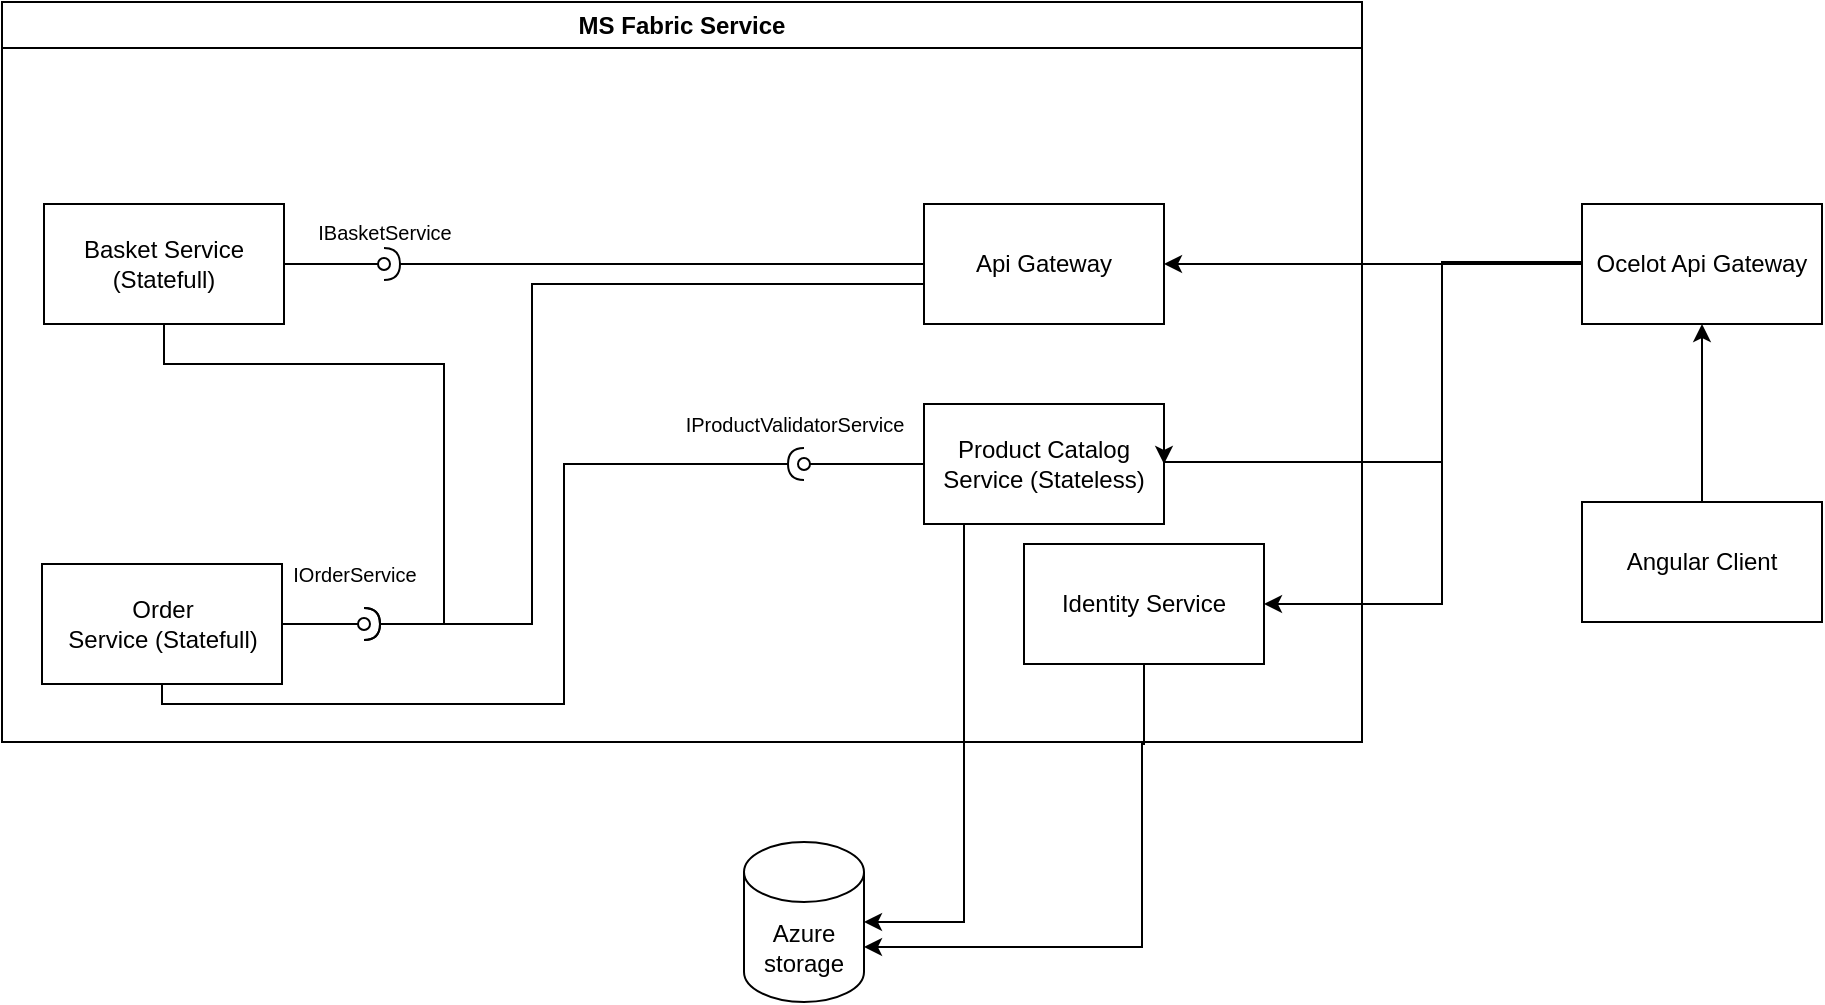 <mxfile version="21.8.2" type="github">
  <diagram name="Page-1" id="1y_2GpAju2dID3cllrDE">
    <mxGraphModel dx="1302" dy="682" grid="1" gridSize="10" guides="1" tooltips="1" connect="1" arrows="1" fold="1" page="1" pageScale="1" pageWidth="850" pageHeight="1100" math="0" shadow="0">
      <root>
        <mxCell id="0" />
        <mxCell id="1" parent="0" />
        <mxCell id="5AAgcWpdmJfIqrZNKJTV-2" value="MS Fabric Service" style="swimlane;whiteSpace=wrap;html=1;" vertex="1" parent="1">
          <mxGeometry x="30" y="160" width="680" height="370" as="geometry" />
        </mxCell>
        <mxCell id="5AAgcWpdmJfIqrZNKJTV-28" style="edgeStyle=orthogonalEdgeStyle;rounded=0;orthogonalLoop=1;jettySize=auto;html=1;endArrow=oval;endFill=0;" edge="1" parent="5AAgcWpdmJfIqrZNKJTV-2" source="5AAgcWpdmJfIqrZNKJTV-1">
          <mxGeometry relative="1" as="geometry">
            <mxPoint x="401" y="231" as="targetPoint" />
          </mxGeometry>
        </mxCell>
        <mxCell id="5AAgcWpdmJfIqrZNKJTV-1" value="Product Catalog&lt;br&gt;Service (Stateless)" style="rounded=0;whiteSpace=wrap;html=1;" vertex="1" parent="5AAgcWpdmJfIqrZNKJTV-2">
          <mxGeometry x="461" y="201" width="120" height="60" as="geometry" />
        </mxCell>
        <mxCell id="5AAgcWpdmJfIqrZNKJTV-4" value="Identity Service" style="rounded=0;whiteSpace=wrap;html=1;" vertex="1" parent="5AAgcWpdmJfIqrZNKJTV-2">
          <mxGeometry x="511" y="271" width="120" height="60" as="geometry" />
        </mxCell>
        <mxCell id="5AAgcWpdmJfIqrZNKJTV-22" style="edgeStyle=orthogonalEdgeStyle;rounded=0;orthogonalLoop=1;jettySize=auto;html=1;endArrow=oval;endFill=0;" edge="1" parent="5AAgcWpdmJfIqrZNKJTV-2" source="5AAgcWpdmJfIqrZNKJTV-5">
          <mxGeometry relative="1" as="geometry">
            <mxPoint x="191" y="131" as="targetPoint" />
          </mxGeometry>
        </mxCell>
        <mxCell id="5AAgcWpdmJfIqrZNKJTV-5" value="Basket Service (Statefull)" style="rounded=0;whiteSpace=wrap;html=1;" vertex="1" parent="5AAgcWpdmJfIqrZNKJTV-2">
          <mxGeometry x="21" y="101" width="120" height="60" as="geometry" />
        </mxCell>
        <mxCell id="5AAgcWpdmJfIqrZNKJTV-24" style="edgeStyle=orthogonalEdgeStyle;rounded=0;orthogonalLoop=1;jettySize=auto;html=1;endArrow=halfCircle;endFill=0;targetPerimeterSpacing=0;" edge="1" parent="5AAgcWpdmJfIqrZNKJTV-2" source="5AAgcWpdmJfIqrZNKJTV-6">
          <mxGeometry relative="1" as="geometry">
            <mxPoint x="191" y="131" as="targetPoint" />
          </mxGeometry>
        </mxCell>
        <mxCell id="5AAgcWpdmJfIqrZNKJTV-6" value="Api Gateway" style="rounded=0;whiteSpace=wrap;html=1;" vertex="1" parent="5AAgcWpdmJfIqrZNKJTV-2">
          <mxGeometry x="461" y="101" width="120" height="60" as="geometry" />
        </mxCell>
        <mxCell id="5AAgcWpdmJfIqrZNKJTV-25" style="edgeStyle=orthogonalEdgeStyle;rounded=0;orthogonalLoop=1;jettySize=auto;html=1;endArrow=oval;endFill=0;" edge="1" parent="5AAgcWpdmJfIqrZNKJTV-2" source="5AAgcWpdmJfIqrZNKJTV-13">
          <mxGeometry relative="1" as="geometry">
            <mxPoint x="181" y="311" as="targetPoint" />
          </mxGeometry>
        </mxCell>
        <mxCell id="5AAgcWpdmJfIqrZNKJTV-29" style="edgeStyle=orthogonalEdgeStyle;rounded=0;orthogonalLoop=1;jettySize=auto;html=1;endArrow=halfCircle;endFill=0;" edge="1" parent="5AAgcWpdmJfIqrZNKJTV-2" source="5AAgcWpdmJfIqrZNKJTV-13">
          <mxGeometry relative="1" as="geometry">
            <mxPoint x="401" y="231" as="targetPoint" />
            <Array as="points">
              <mxPoint x="80" y="351" />
              <mxPoint x="281" y="351" />
              <mxPoint x="281" y="231" />
            </Array>
          </mxGeometry>
        </mxCell>
        <mxCell id="5AAgcWpdmJfIqrZNKJTV-13" value="Order&lt;br style=&quot;border-color: var(--border-color);&quot;&gt;&lt;span style=&quot;&quot;&gt;Service (Statefull)&lt;/span&gt;" style="html=1;rounded=0;" vertex="1" parent="5AAgcWpdmJfIqrZNKJTV-2">
          <mxGeometry x="20" y="281" width="120" height="60" as="geometry" />
        </mxCell>
        <mxCell id="5AAgcWpdmJfIqrZNKJTV-20" style="edgeStyle=orthogonalEdgeStyle;rounded=0;orthogonalLoop=1;jettySize=auto;html=1;endArrow=halfCircle;endFill=0;" edge="1" parent="5AAgcWpdmJfIqrZNKJTV-2" source="5AAgcWpdmJfIqrZNKJTV-5">
          <mxGeometry relative="1" as="geometry">
            <mxPoint x="181" y="311" as="targetPoint" />
            <Array as="points">
              <mxPoint x="81" y="181" />
              <mxPoint x="221" y="181" />
              <mxPoint x="221" y="311" />
            </Array>
          </mxGeometry>
        </mxCell>
        <mxCell id="5AAgcWpdmJfIqrZNKJTV-21" style="edgeStyle=orthogonalEdgeStyle;rounded=0;orthogonalLoop=1;jettySize=auto;html=1;endArrow=halfCircle;endFill=0;" edge="1" parent="5AAgcWpdmJfIqrZNKJTV-2" source="5AAgcWpdmJfIqrZNKJTV-6">
          <mxGeometry relative="1" as="geometry">
            <mxPoint x="181" y="311" as="targetPoint" />
            <Array as="points">
              <mxPoint x="265" y="141" />
              <mxPoint x="265" y="311" />
            </Array>
          </mxGeometry>
        </mxCell>
        <mxCell id="5AAgcWpdmJfIqrZNKJTV-23" value="IBasketService" style="text;html=1;align=center;verticalAlign=middle;resizable=0;points=[];autosize=1;strokeColor=none;fillColor=none;fontSize=10;" vertex="1" parent="5AAgcWpdmJfIqrZNKJTV-2">
          <mxGeometry x="146" y="100" width="90" height="30" as="geometry" />
        </mxCell>
        <mxCell id="5AAgcWpdmJfIqrZNKJTV-26" value="IOrderService" style="text;html=1;align=center;verticalAlign=middle;resizable=0;points=[];autosize=1;strokeColor=none;fillColor=none;fontSize=10;" vertex="1" parent="5AAgcWpdmJfIqrZNKJTV-2">
          <mxGeometry x="131" y="271" width="90" height="30" as="geometry" />
        </mxCell>
        <mxCell id="5AAgcWpdmJfIqrZNKJTV-30" value="IProductValidatorService" style="text;html=1;align=center;verticalAlign=middle;resizable=0;points=[];autosize=1;strokeColor=none;fillColor=none;fontSize=10;" vertex="1" parent="5AAgcWpdmJfIqrZNKJTV-2">
          <mxGeometry x="331" y="196" width="130" height="30" as="geometry" />
        </mxCell>
        <mxCell id="5AAgcWpdmJfIqrZNKJTV-10" style="edgeStyle=orthogonalEdgeStyle;rounded=0;orthogonalLoop=1;jettySize=auto;html=1;entryX=1;entryY=0.5;entryDx=0;entryDy=0;" edge="1" parent="1" source="5AAgcWpdmJfIqrZNKJTV-7" target="5AAgcWpdmJfIqrZNKJTV-6">
          <mxGeometry relative="1" as="geometry" />
        </mxCell>
        <mxCell id="5AAgcWpdmJfIqrZNKJTV-11" style="edgeStyle=orthogonalEdgeStyle;rounded=0;orthogonalLoop=1;jettySize=auto;html=1;entryX=1;entryY=0.5;entryDx=0;entryDy=0;" edge="1" parent="1" source="5AAgcWpdmJfIqrZNKJTV-7" target="5AAgcWpdmJfIqrZNKJTV-1">
          <mxGeometry relative="1" as="geometry">
            <Array as="points">
              <mxPoint x="750" y="290" />
              <mxPoint x="750" y="390" />
              <mxPoint x="611" y="390" />
            </Array>
          </mxGeometry>
        </mxCell>
        <mxCell id="5AAgcWpdmJfIqrZNKJTV-12" style="edgeStyle=orthogonalEdgeStyle;rounded=0;orthogonalLoop=1;jettySize=auto;html=1;entryX=1;entryY=0.5;entryDx=0;entryDy=0;" edge="1" parent="1" source="5AAgcWpdmJfIqrZNKJTV-7" target="5AAgcWpdmJfIqrZNKJTV-4">
          <mxGeometry relative="1" as="geometry">
            <Array as="points">
              <mxPoint x="750" y="291" />
              <mxPoint x="750" y="461" />
            </Array>
          </mxGeometry>
        </mxCell>
        <mxCell id="5AAgcWpdmJfIqrZNKJTV-7" value="Ocelot Api Gateway" style="rounded=0;whiteSpace=wrap;html=1;" vertex="1" parent="1">
          <mxGeometry x="820" y="261" width="120" height="60" as="geometry" />
        </mxCell>
        <mxCell id="5AAgcWpdmJfIqrZNKJTV-9" style="edgeStyle=orthogonalEdgeStyle;rounded=0;orthogonalLoop=1;jettySize=auto;html=1;entryX=0.5;entryY=1;entryDx=0;entryDy=0;" edge="1" parent="1" source="5AAgcWpdmJfIqrZNKJTV-8" target="5AAgcWpdmJfIqrZNKJTV-7">
          <mxGeometry relative="1" as="geometry" />
        </mxCell>
        <mxCell id="5AAgcWpdmJfIqrZNKJTV-8" value="Angular Client" style="rounded=0;whiteSpace=wrap;html=1;" vertex="1" parent="1">
          <mxGeometry x="820" y="410" width="120" height="60" as="geometry" />
        </mxCell>
        <mxCell id="5AAgcWpdmJfIqrZNKJTV-16" value="Azure storage" style="shape=cylinder3;whiteSpace=wrap;html=1;boundedLbl=1;backgroundOutline=1;size=15;" vertex="1" parent="1">
          <mxGeometry x="401" y="580" width="60" height="80" as="geometry" />
        </mxCell>
        <mxCell id="5AAgcWpdmJfIqrZNKJTV-17" style="edgeStyle=orthogonalEdgeStyle;rounded=0;orthogonalLoop=1;jettySize=auto;html=1;exitX=0.5;exitY=1;exitDx=0;exitDy=0;entryX=1;entryY=0;entryDx=0;entryDy=52.5;entryPerimeter=0;" edge="1" parent="1" source="5AAgcWpdmJfIqrZNKJTV-4" target="5AAgcWpdmJfIqrZNKJTV-16">
          <mxGeometry relative="1" as="geometry">
            <mxPoint x="461" y="531" as="targetPoint" />
            <Array as="points">
              <mxPoint x="601" y="531" />
              <mxPoint x="600" y="632" />
            </Array>
          </mxGeometry>
        </mxCell>
        <mxCell id="5AAgcWpdmJfIqrZNKJTV-18" style="edgeStyle=orthogonalEdgeStyle;rounded=0;orthogonalLoop=1;jettySize=auto;html=1;entryX=1;entryY=0.5;entryDx=0;entryDy=0;entryPerimeter=0;" edge="1" parent="1" source="5AAgcWpdmJfIqrZNKJTV-1" target="5AAgcWpdmJfIqrZNKJTV-16">
          <mxGeometry relative="1" as="geometry">
            <Array as="points">
              <mxPoint x="511" y="620" />
            </Array>
          </mxGeometry>
        </mxCell>
      </root>
    </mxGraphModel>
  </diagram>
</mxfile>
